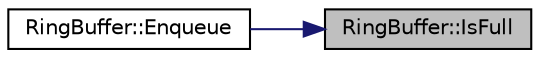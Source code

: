 digraph "RingBuffer::IsFull"
{
 // LATEX_PDF_SIZE
  edge [fontname="Helvetica",fontsize="10",labelfontname="Helvetica",labelfontsize="10"];
  node [fontname="Helvetica",fontsize="10",shape=record];
  rankdir="RL";
  Node1 [label="RingBuffer::IsFull",height=0.2,width=0.4,color="black", fillcolor="grey75", style="filled", fontcolor="black",tooltip="Query whether the circular buffer is full."];
  Node1 -> Node2 [dir="back",color="midnightblue",fontsize="10",style="solid",fontname="Helvetica"];
  Node2 [label="RingBuffer::Enqueue",height=0.2,width=0.4,color="black", fillcolor="white", style="filled",URL="$d4/d8f/class_ring_buffer.html#a2a644c2dcc95dce638c02419af31ba35",tooltip="Writes a byte into the circular buffer."];
}
